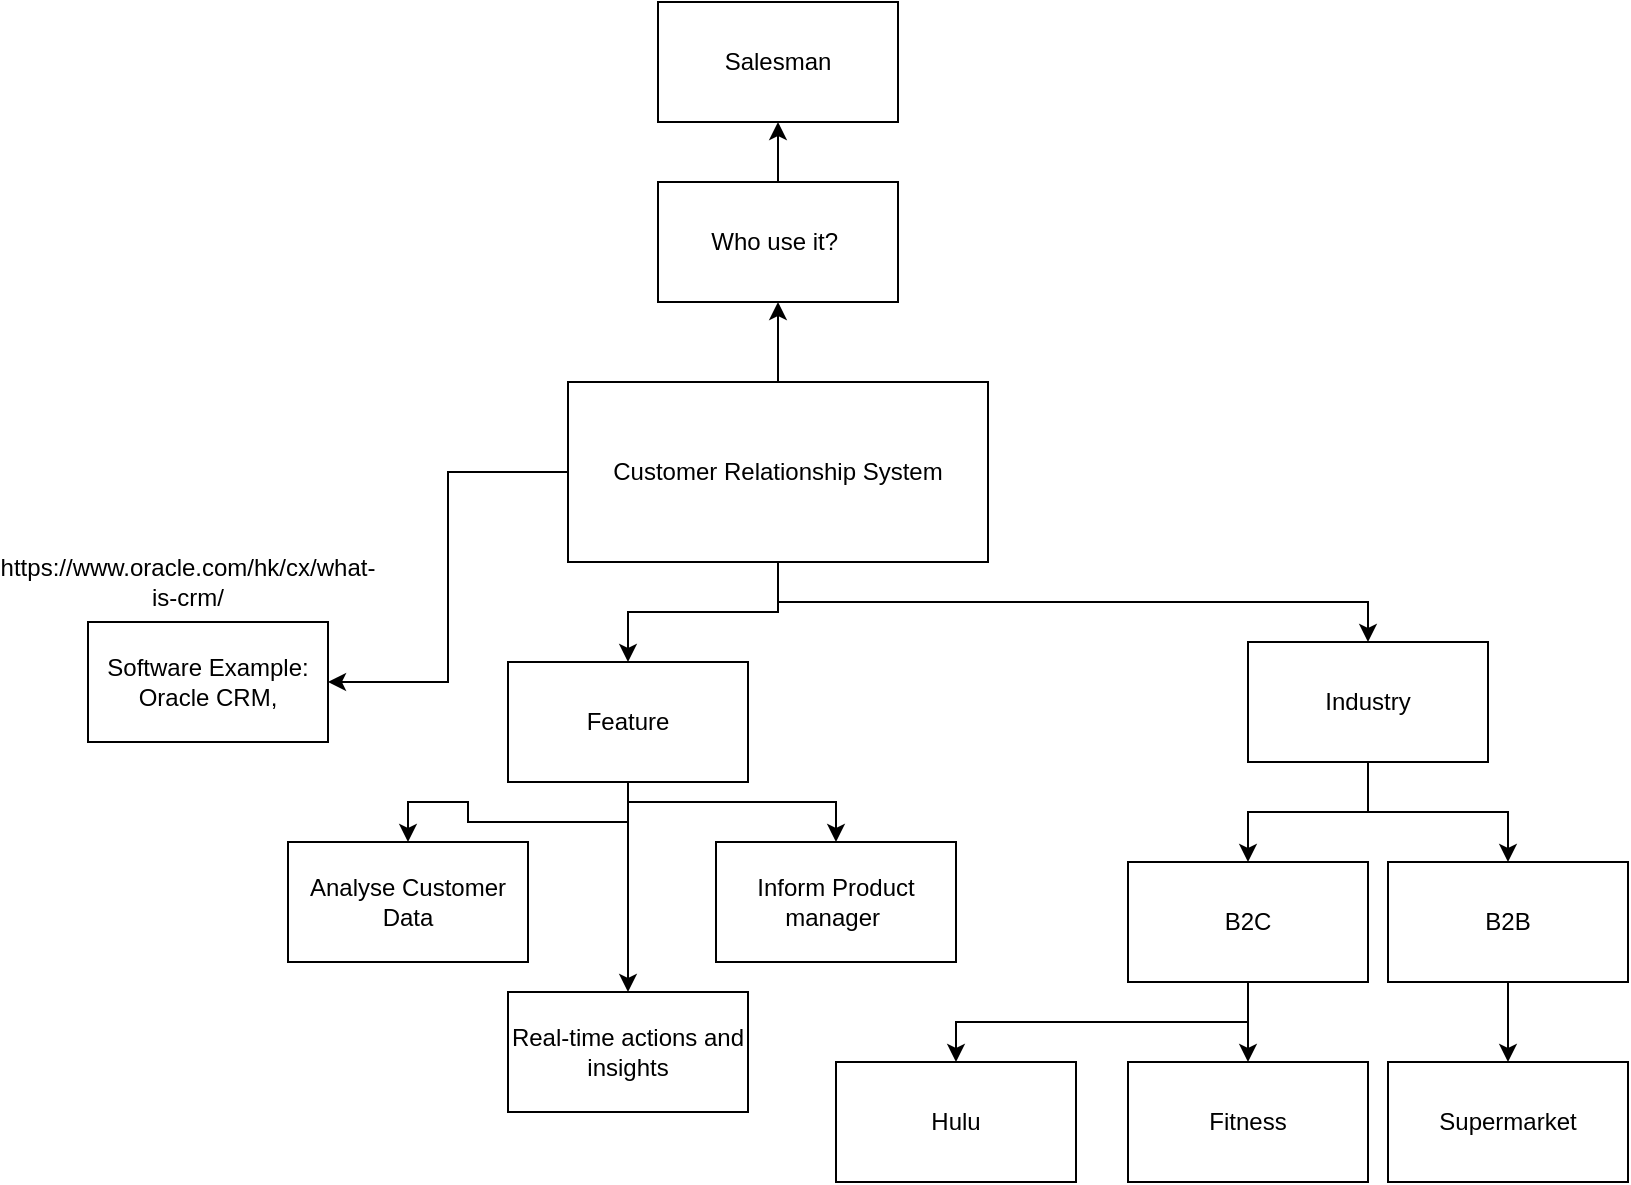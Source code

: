 <mxfile version="13.9.9" type="device"><diagram id="PBGpTr5AZWAZU6xwVThm" name="Page-1"><mxGraphModel dx="1851" dy="592" grid="1" gridSize="10" guides="1" tooltips="1" connect="1" arrows="1" fold="1" page="1" pageScale="1" pageWidth="827" pageHeight="1169" math="0" shadow="0"><root><mxCell id="0"/><mxCell id="1" parent="0"/><mxCell id="-k4D-bw4_rx1sYJZpf0N-10" style="edgeStyle=orthogonalEdgeStyle;rounded=0;orthogonalLoop=1;jettySize=auto;html=1;exitX=0.5;exitY=0;exitDx=0;exitDy=0;entryX=0.5;entryY=1;entryDx=0;entryDy=0;" parent="1" source="-k4D-bw4_rx1sYJZpf0N-1" target="-k4D-bw4_rx1sYJZpf0N-2" edge="1"><mxGeometry relative="1" as="geometry"/></mxCell><mxCell id="-k4D-bw4_rx1sYJZpf0N-27" style="edgeStyle=orthogonalEdgeStyle;rounded=0;orthogonalLoop=1;jettySize=auto;html=1;exitX=0.5;exitY=1;exitDx=0;exitDy=0;" parent="1" source="-k4D-bw4_rx1sYJZpf0N-1" target="-k4D-bw4_rx1sYJZpf0N-14" edge="1"><mxGeometry relative="1" as="geometry"/></mxCell><mxCell id="-k4D-bw4_rx1sYJZpf0N-35" style="edgeStyle=orthogonalEdgeStyle;rounded=0;orthogonalLoop=1;jettySize=auto;html=1;exitX=0.5;exitY=1;exitDx=0;exitDy=0;entryX=0.5;entryY=0;entryDx=0;entryDy=0;" parent="1" source="-k4D-bw4_rx1sYJZpf0N-1" target="-k4D-bw4_rx1sYJZpf0N-24" edge="1"><mxGeometry relative="1" as="geometry"/></mxCell><mxCell id="-k4D-bw4_rx1sYJZpf0N-36" style="edgeStyle=orthogonalEdgeStyle;rounded=0;orthogonalLoop=1;jettySize=auto;html=1;exitX=0;exitY=0.5;exitDx=0;exitDy=0;entryX=1;entryY=0.5;entryDx=0;entryDy=0;" parent="1" source="-k4D-bw4_rx1sYJZpf0N-1" target="-k4D-bw4_rx1sYJZpf0N-13" edge="1"><mxGeometry relative="1" as="geometry"/></mxCell><mxCell id="-k4D-bw4_rx1sYJZpf0N-1" value="Customer Relationship System" style="rounded=0;whiteSpace=wrap;html=1;" parent="1" vertex="1"><mxGeometry x="280" y="280" width="210" height="90" as="geometry"/></mxCell><mxCell id="-k4D-bw4_rx1sYJZpf0N-11" style="edgeStyle=orthogonalEdgeStyle;rounded=0;orthogonalLoop=1;jettySize=auto;html=1;exitX=0.5;exitY=0;exitDx=0;exitDy=0;entryX=0.5;entryY=1;entryDx=0;entryDy=0;" parent="1" source="-k4D-bw4_rx1sYJZpf0N-2" target="-k4D-bw4_rx1sYJZpf0N-3" edge="1"><mxGeometry relative="1" as="geometry"/></mxCell><mxCell id="-k4D-bw4_rx1sYJZpf0N-2" value="Who use it?&amp;nbsp;" style="rounded=0;whiteSpace=wrap;html=1;" parent="1" vertex="1"><mxGeometry x="325" y="180" width="120" height="60" as="geometry"/></mxCell><mxCell id="-k4D-bw4_rx1sYJZpf0N-3" value="Salesman" style="rounded=0;whiteSpace=wrap;html=1;" parent="1" vertex="1"><mxGeometry x="325" y="90" width="120" height="60" as="geometry"/></mxCell><mxCell id="-k4D-bw4_rx1sYJZpf0N-12" value="Hulu" style="rounded=0;whiteSpace=wrap;html=1;" parent="1" vertex="1"><mxGeometry x="414" y="620" width="120" height="60" as="geometry"/></mxCell><mxCell id="-k4D-bw4_rx1sYJZpf0N-13" value="Software Example:&lt;br&gt;Oracle CRM," style="rounded=0;whiteSpace=wrap;html=1;" parent="1" vertex="1"><mxGeometry x="40" y="400" width="120" height="60" as="geometry"/></mxCell><mxCell id="-k4D-bw4_rx1sYJZpf0N-17" style="edgeStyle=orthogonalEdgeStyle;rounded=0;orthogonalLoop=1;jettySize=auto;html=1;exitX=0.5;exitY=1;exitDx=0;exitDy=0;entryX=0.5;entryY=0;entryDx=0;entryDy=0;" parent="1" source="-k4D-bw4_rx1sYJZpf0N-14" target="-k4D-bw4_rx1sYJZpf0N-16" edge="1"><mxGeometry relative="1" as="geometry"/></mxCell><mxCell id="-k4D-bw4_rx1sYJZpf0N-18" style="edgeStyle=orthogonalEdgeStyle;rounded=0;orthogonalLoop=1;jettySize=auto;html=1;exitX=0.5;exitY=1;exitDx=0;exitDy=0;entryX=0.5;entryY=0;entryDx=0;entryDy=0;" parent="1" source="-k4D-bw4_rx1sYJZpf0N-14" target="-k4D-bw4_rx1sYJZpf0N-15" edge="1"><mxGeometry relative="1" as="geometry"/></mxCell><mxCell id="-k4D-bw4_rx1sYJZpf0N-14" value="Industry" style="rounded=0;whiteSpace=wrap;html=1;" parent="1" vertex="1"><mxGeometry x="620" y="410" width="120" height="60" as="geometry"/></mxCell><mxCell id="-k4D-bw4_rx1sYJZpf0N-22" style="edgeStyle=orthogonalEdgeStyle;rounded=0;orthogonalLoop=1;jettySize=auto;html=1;exitX=0.5;exitY=1;exitDx=0;exitDy=0;entryX=0.5;entryY=0;entryDx=0;entryDy=0;" parent="1" source="-k4D-bw4_rx1sYJZpf0N-15" target="-k4D-bw4_rx1sYJZpf0N-20" edge="1"><mxGeometry relative="1" as="geometry"/></mxCell><mxCell id="-k4D-bw4_rx1sYJZpf0N-15" value="B2B" style="rounded=0;whiteSpace=wrap;html=1;" parent="1" vertex="1"><mxGeometry x="690" y="520" width="120" height="60" as="geometry"/></mxCell><mxCell id="-k4D-bw4_rx1sYJZpf0N-25" style="edgeStyle=orthogonalEdgeStyle;rounded=0;orthogonalLoop=1;jettySize=auto;html=1;exitX=0.5;exitY=1;exitDx=0;exitDy=0;entryX=0.5;entryY=0;entryDx=0;entryDy=0;" parent="1" source="-k4D-bw4_rx1sYJZpf0N-16" target="-k4D-bw4_rx1sYJZpf0N-12" edge="1"><mxGeometry relative="1" as="geometry"/></mxCell><mxCell id="-k4D-bw4_rx1sYJZpf0N-26" style="edgeStyle=orthogonalEdgeStyle;rounded=0;orthogonalLoop=1;jettySize=auto;html=1;entryX=0.5;entryY=0;entryDx=0;entryDy=0;" parent="1" source="-k4D-bw4_rx1sYJZpf0N-16" target="-k4D-bw4_rx1sYJZpf0N-23" edge="1"><mxGeometry relative="1" as="geometry"/></mxCell><mxCell id="-k4D-bw4_rx1sYJZpf0N-16" value="B2C" style="rounded=0;whiteSpace=wrap;html=1;" parent="1" vertex="1"><mxGeometry x="560" y="520" width="120" height="60" as="geometry"/></mxCell><mxCell id="-k4D-bw4_rx1sYJZpf0N-20" value="Supermarket" style="rounded=0;whiteSpace=wrap;html=1;" parent="1" vertex="1"><mxGeometry x="690" y="620" width="120" height="60" as="geometry"/></mxCell><mxCell id="-k4D-bw4_rx1sYJZpf0N-23" value="Fitness" style="rounded=0;whiteSpace=wrap;html=1;" parent="1" vertex="1"><mxGeometry x="560" y="620" width="120" height="60" as="geometry"/></mxCell><mxCell id="-k4D-bw4_rx1sYJZpf0N-31" style="edgeStyle=orthogonalEdgeStyle;rounded=0;orthogonalLoop=1;jettySize=auto;html=1;exitX=0.5;exitY=1;exitDx=0;exitDy=0;" parent="1" source="-k4D-bw4_rx1sYJZpf0N-24" target="-k4D-bw4_rx1sYJZpf0N-30" edge="1"><mxGeometry relative="1" as="geometry"/></mxCell><mxCell id="-k4D-bw4_rx1sYJZpf0N-33" style="edgeStyle=orthogonalEdgeStyle;rounded=0;orthogonalLoop=1;jettySize=auto;html=1;exitX=0.5;exitY=1;exitDx=0;exitDy=0;entryX=0.5;entryY=0;entryDx=0;entryDy=0;" parent="1" source="-k4D-bw4_rx1sYJZpf0N-24" target="-k4D-bw4_rx1sYJZpf0N-29" edge="1"><mxGeometry relative="1" as="geometry"><Array as="points"><mxPoint x="310" y="490"/><mxPoint x="414" y="490"/></Array></mxGeometry></mxCell><mxCell id="-k4D-bw4_rx1sYJZpf0N-34" style="edgeStyle=orthogonalEdgeStyle;rounded=0;orthogonalLoop=1;jettySize=auto;html=1;exitX=0.5;exitY=1;exitDx=0;exitDy=0;entryX=0.5;entryY=0;entryDx=0;entryDy=0;" parent="1" source="-k4D-bw4_rx1sYJZpf0N-24" target="-k4D-bw4_rx1sYJZpf0N-28" edge="1"><mxGeometry relative="1" as="geometry"/></mxCell><mxCell id="-k4D-bw4_rx1sYJZpf0N-24" value="Feature" style="rounded=0;whiteSpace=wrap;html=1;" parent="1" vertex="1"><mxGeometry x="250" y="420" width="120" height="60" as="geometry"/></mxCell><mxCell id="-k4D-bw4_rx1sYJZpf0N-28" value="Analyse Customer Data" style="rounded=0;whiteSpace=wrap;html=1;" parent="1" vertex="1"><mxGeometry x="140" y="510" width="120" height="60" as="geometry"/></mxCell><mxCell id="-k4D-bw4_rx1sYJZpf0N-29" value="Inform Product manager&amp;nbsp;" style="rounded=0;whiteSpace=wrap;html=1;" parent="1" vertex="1"><mxGeometry x="354" y="510" width="120" height="60" as="geometry"/></mxCell><mxCell id="-k4D-bw4_rx1sYJZpf0N-30" value="Real-time actions and insights" style="rounded=0;whiteSpace=wrap;html=1;" parent="1" vertex="1"><mxGeometry x="250" y="585" width="120" height="60" as="geometry"/></mxCell><mxCell id="-k4D-bw4_rx1sYJZpf0N-38" value="https://www.oracle.com/hk/cx/what-is-crm/" style="text;html=1;strokeColor=none;fillColor=none;align=center;verticalAlign=middle;whiteSpace=wrap;rounded=0;" parent="1" vertex="1"><mxGeometry x="70" y="370" width="40" height="20" as="geometry"/></mxCell></root></mxGraphModel></diagram></mxfile>